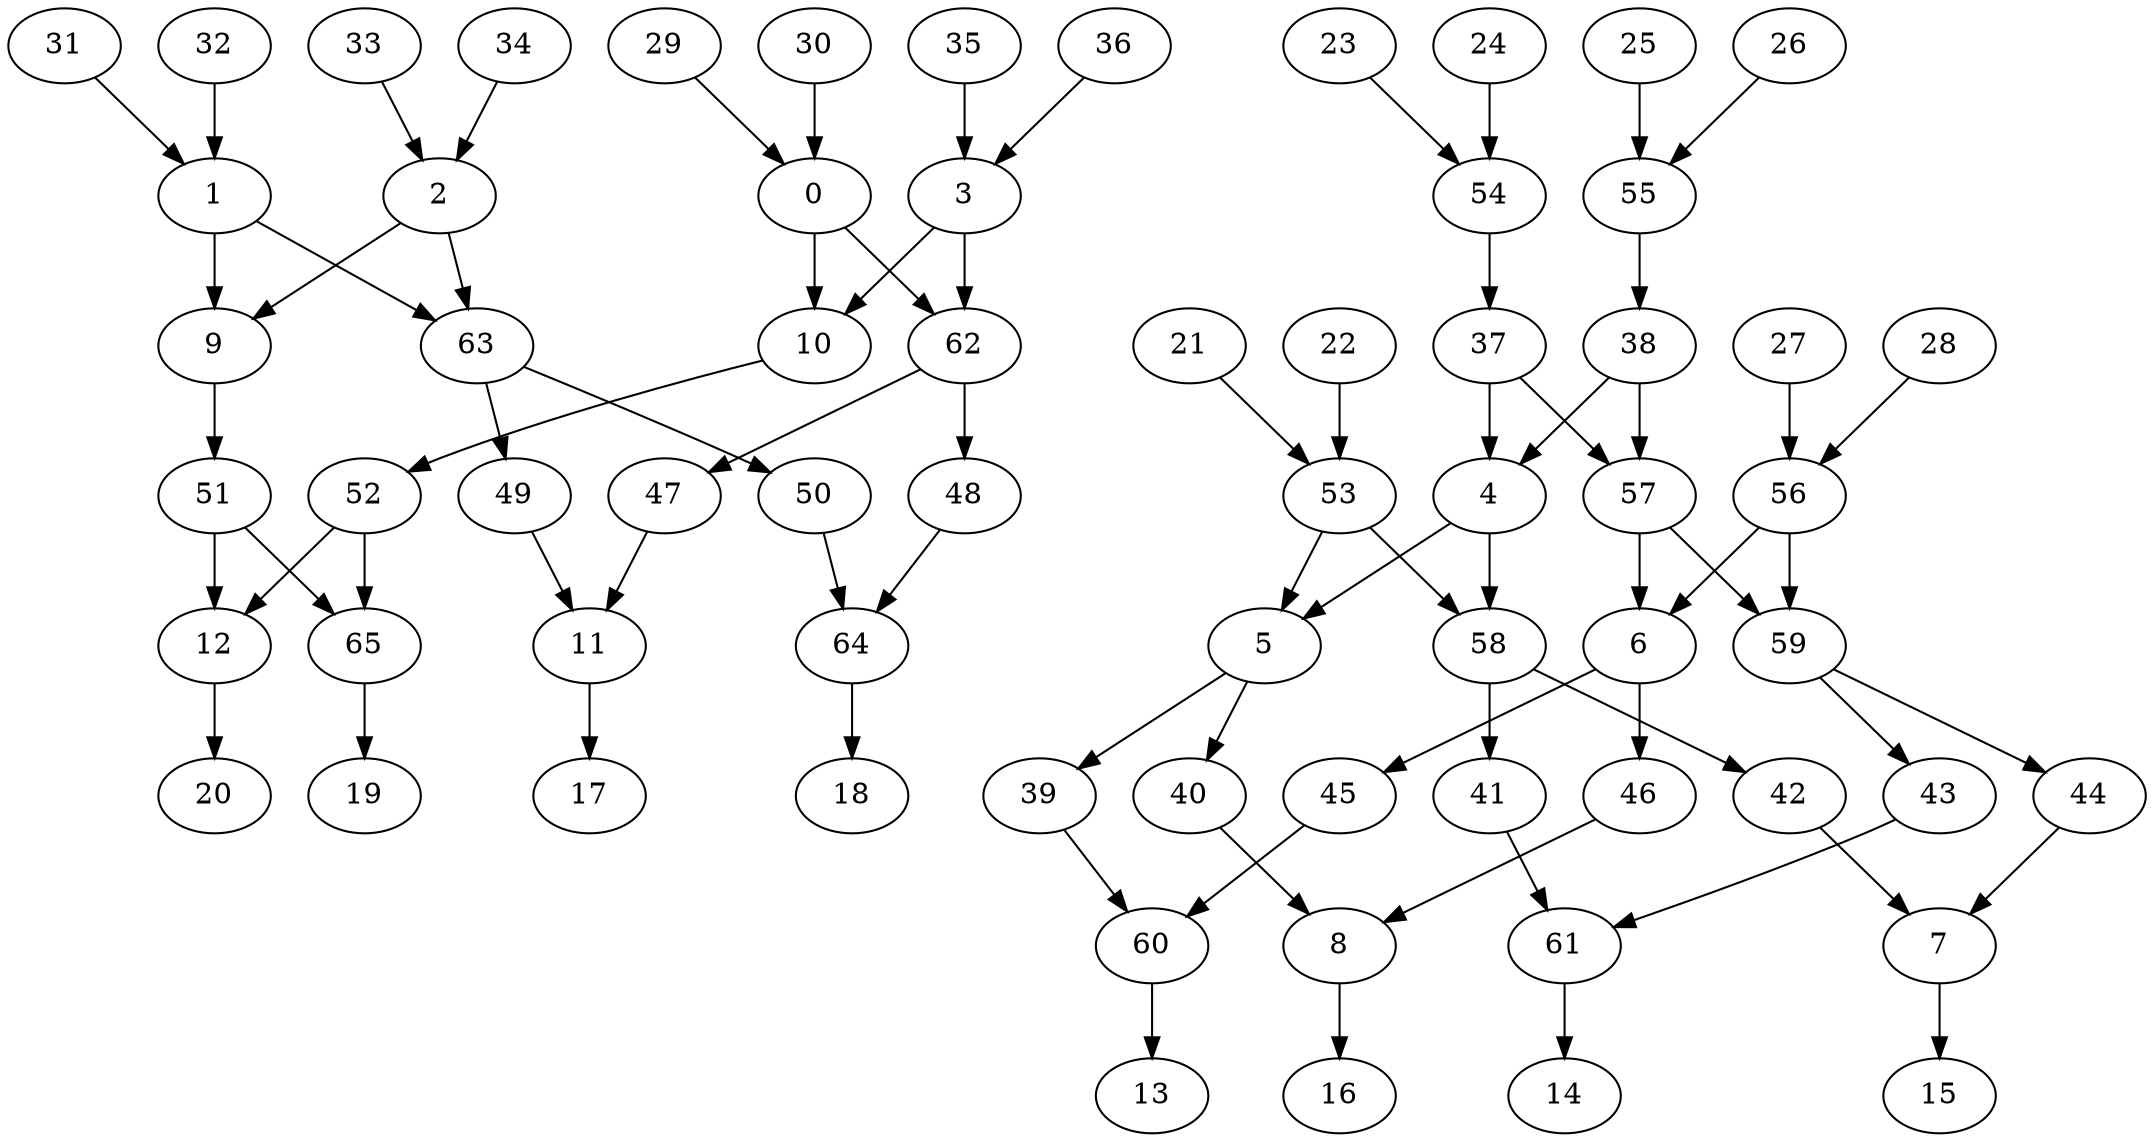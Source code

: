 digraph G {

0
1
2
3
4
5
6
7
8
9
10
11
12
13
14
15
16
17
18
19
20
21
22
23
24
25
26
27
28
29
30
31
32
33
34
35
36
37
38
39
40
41
42
43
44
45
46
47
48
49
50
51
52
53
54
55
56
57
58
59
60
61
62
63
64
65

0->10
0->62
1->9
1->63
2->9
2->63
3->62
3->10
4->58
4->5
5->40
5->39
6->45
6->46
7->15
8->16
9->51
10->52
11->17
12->20
21->53
22->53
23->54
24->54
25->55
26->55
27->56
28->56
29->0
30->0
31->1
32->1
33->2
34->2
35->3
36->3
37->4
37->57
38->4
38->57
39->60
40->8
41->61
42->7
43->61
44->7
45->60
46->8
47->11
48->64
49->11
50->64
51->12
51->65
52->12
52->65
53->5
53->58
54->37
55->38
56->59
56->6
57->6
57->59
58->42
58->41
59->44
59->43
60->13
61->14
62->48
62->47
63->50
63->49
64->18
65->19
}
